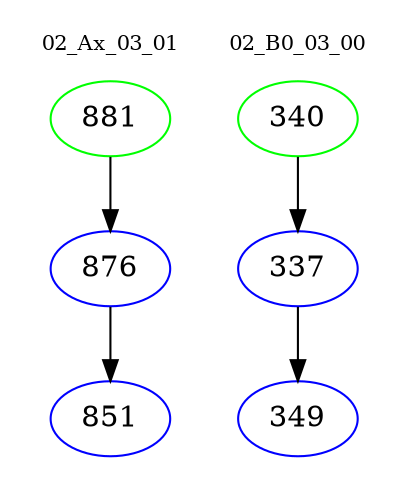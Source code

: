 digraph{
subgraph cluster_0 {
color = white
label = "02_Ax_03_01";
fontsize=10;
T0_881 [label="881", color="green"]
T0_881 -> T0_876 [color="black"]
T0_876 [label="876", color="blue"]
T0_876 -> T0_851 [color="black"]
T0_851 [label="851", color="blue"]
}
subgraph cluster_1 {
color = white
label = "02_B0_03_00";
fontsize=10;
T1_340 [label="340", color="green"]
T1_340 -> T1_337 [color="black"]
T1_337 [label="337", color="blue"]
T1_337 -> T1_349 [color="black"]
T1_349 [label="349", color="blue"]
}
}
